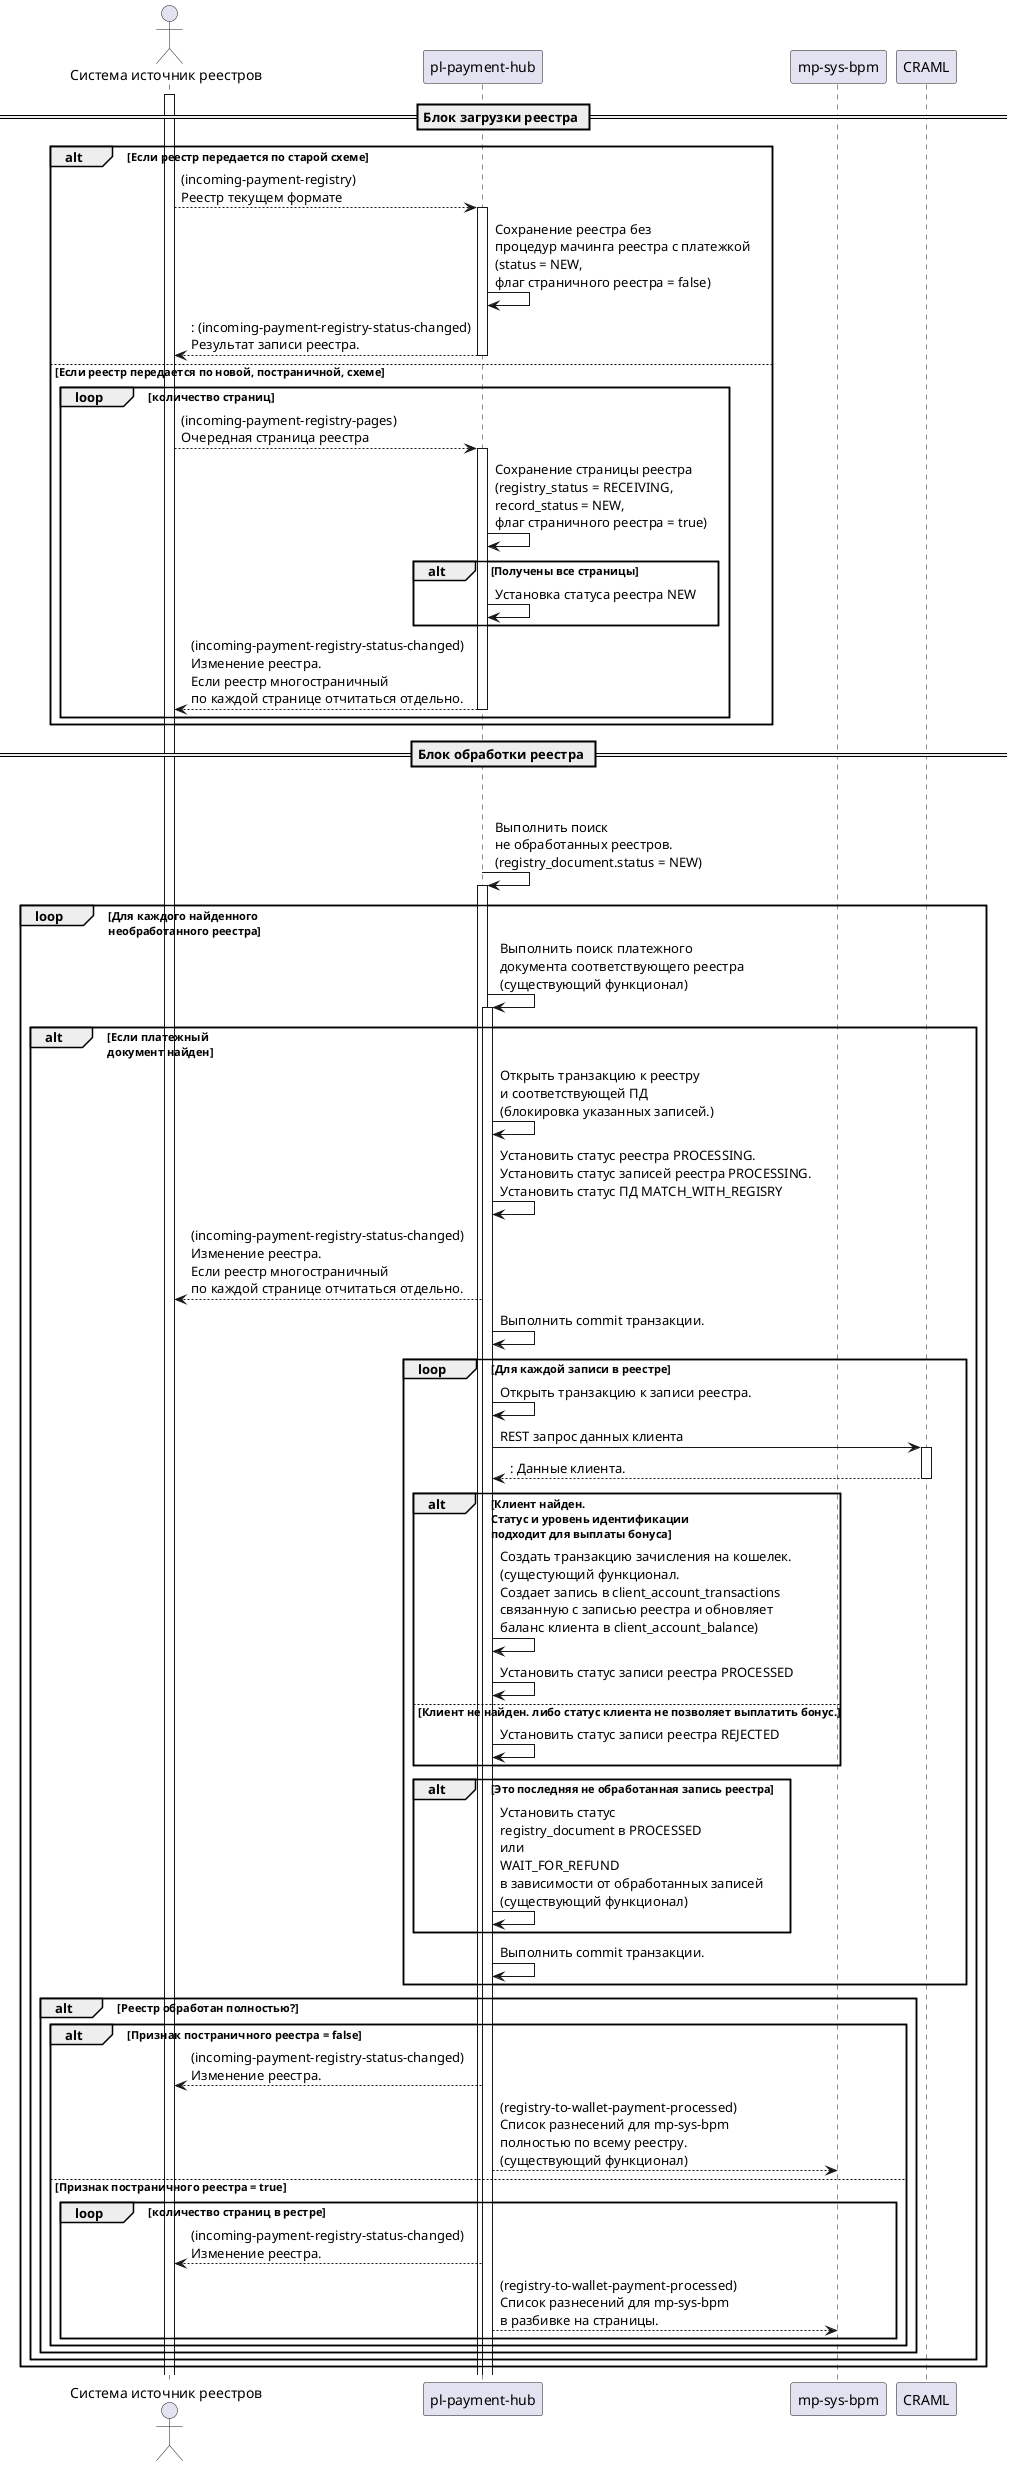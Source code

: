 @startuml

actor source as "Система источник реестров"
participant hub as "pl-payment-hub"
participant bpm as "mp-sys-bpm"
participant craml as "CRAML"
== Блок загрузки реестра ==
alt Если реестр передается по старой схеме
    source++
    source --> hub++ : (incoming-payment-registry)\nРеестр текущем формате
    hub -> hub : Сохранение реестра без\nпроцедур мачинга реестра с платежкой\n(status = NEW,\nфлаг страничного реестра = false)
    return : (incoming-payment-registry-status-changed)\nРезультат записи реестра.
else Если реестр передается по новой, постраничной, схеме
    loop количество страниц
        source --> hub++ : (incoming-payment-registry-pages)\nОчередная страница реестра
        hub -> hub : Сохранение страницы реестра\n(registry_status = RECEIVING,\nrecord_status = NEW,\nфлаг страничного реестра = true)
        alt Получены все страницы
            hub -> hub : Установка статуса реестра NEW
        end alt
        return (incoming-payment-registry-status-changed)\nИзменение реестра.\nЕсли реестр многостраничный\nпо каждой странице отчитаться отдельно.
    end loop
end alt
== Блок обработки реестра ==
loop Шедулер поиска\nнеобработанных реестров

    hub -> hub++ : Выполнить поиск\nне обработанных реестров.\n(registry_document.status = NEW)
    loop Для каждого найденного\nнеобработанного реестра
        hub -> hub++ : Выполнить поиск платежного\nдокумента соответствующего реестра\n(существующий функционал)
        alt Если платежный\nдокумент найден
            hub -> hub : Открыть транзакцию к реестру\nи соответствующей ПД\n(блокировка указанных записей.)
            hub -> hub : Установить статус реестра PROCESSING.\nУстановить статус записей реестра PROCESSING.\nУстановить статус ПД MATCH_WITH_REGISRY
            hub --> source : (incoming-payment-registry-status-changed)\nИзменение реестра.\nЕсли реестр многостраничный\nпо каждой странице отчитаться отдельно.
            hub -> hub : Выполнить commit транзакции.
            loop Для каждой записи в реестре
                hub -> hub : Открыть транзакцию к записи реестра.
                hub -> craml++ : REST запрос данных клиента
                return : Данные клиента.
                alt Клиент найден.\nСтатус и уровень идентификации\nподходит для выплаты бонуса
                    hub -> hub :  Создать транзакцию зачисления на кошелек.\n(сущестующий функционал.\nСоздает запись в client_account_transactions\nсвязанную с записью реестра и обновляет\nбаланс клиента в client_account_balance)
                    hub -> hub : Установить статус записи реестра PROCESSED
                else Клиент не найден. либо статус клиента не позволяет выплатить бонус.
                    hub -> hub : Установить статус записи реестра REJECTED
                end alt
                alt Это последняя не обработанная запись реестра
                    hub -> hub: Установить статус\nregistry_document в PROCESSED\nили\nWAIT_FOR_REFUND\nв зависимости от обработанных записей\n(существующий функционал)
                end alt
                 hub -> hub : Выполнить commit транзакции.
            end
            alt Реестр обработан полностью?
                alt Признак постраничного реестра = false
                   hub --> source : (incoming-payment-registry-status-changed)\nИзменение реестра.
                   hub --> bpm : (registry-to-wallet-payment-processed)\nСписок разнесений для mp-sys-bpm\nполностью по всему реестру.\n(существующий функционал)
                else Признак постраничного реестра = true
                    loop количество страниц в рестре
                        hub --> source : (incoming-payment-registry-status-changed)\nИзменение реестра.
                        hub --> bpm : (registry-to-wallet-payment-processed)\nСписок разнесений для mp-sys-bpm\nв разбивке на страницы.
                    end
                end
        end alt
    end loop
end loop

@enduml